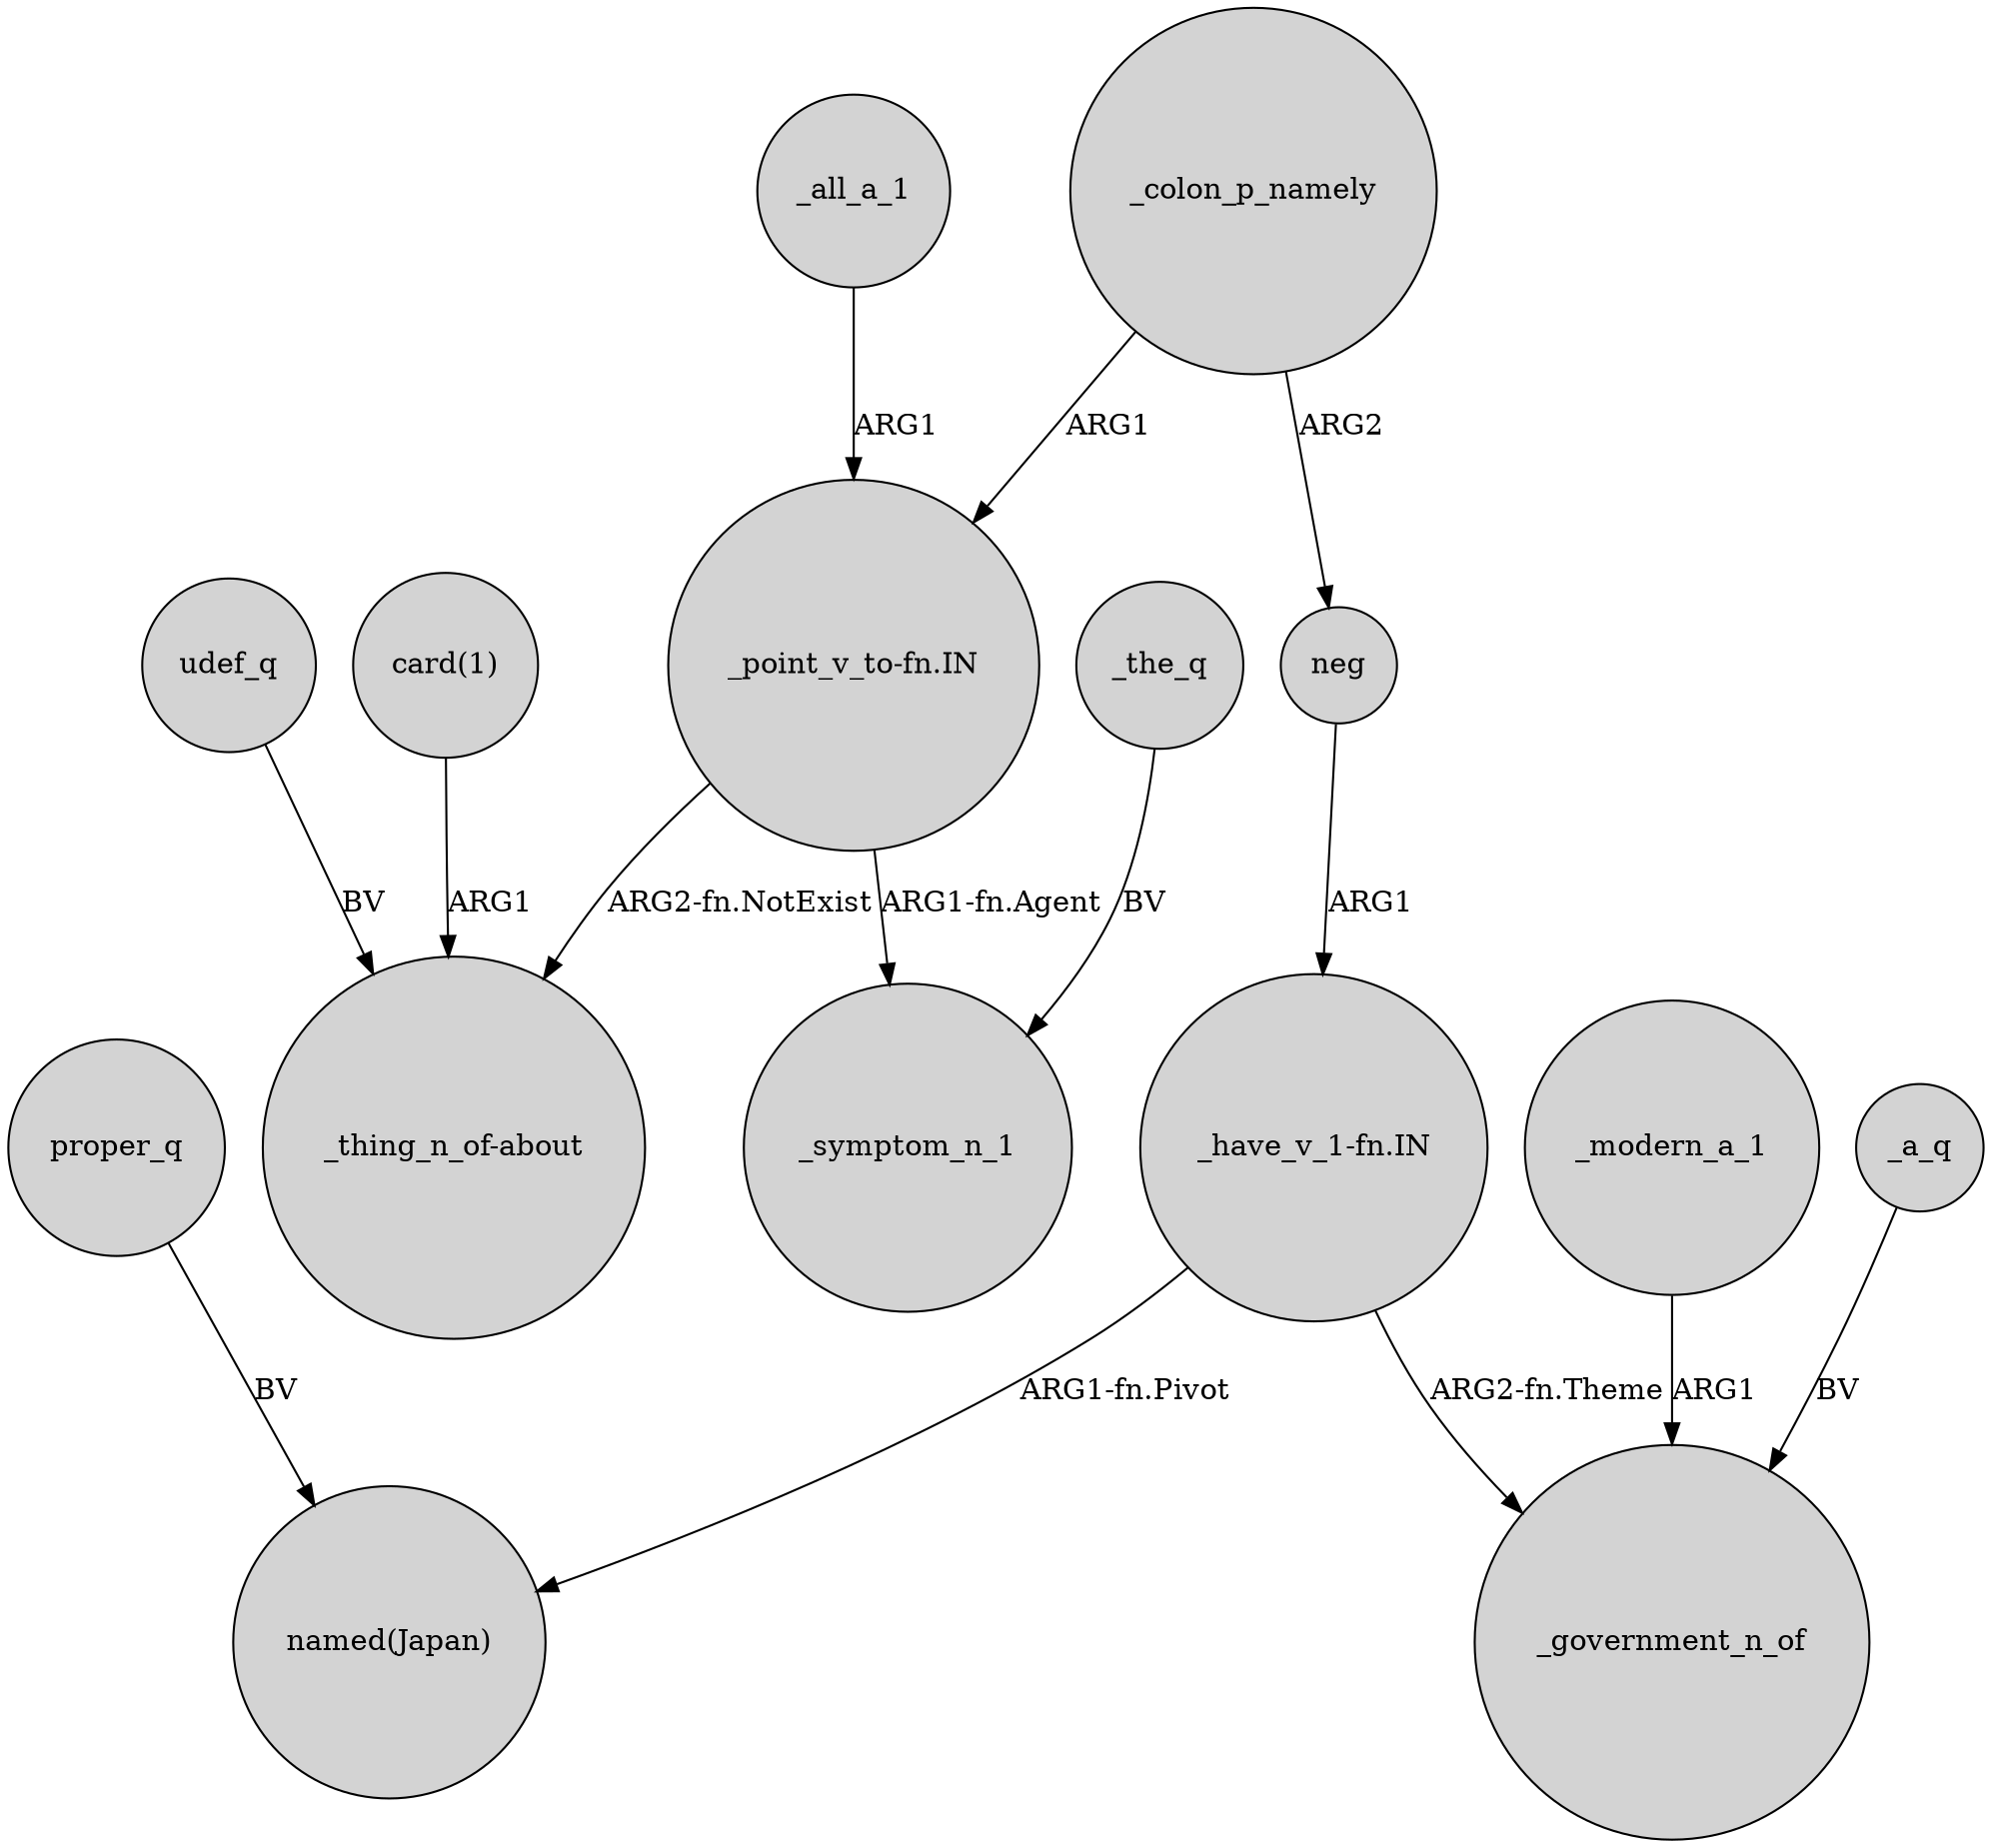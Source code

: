 digraph {
	node [shape=circle style=filled]
	_all_a_1 -> "_point_v_to-fn.IN" [label=ARG1]
	udef_q -> "_thing_n_of-about" [label=BV]
	"_have_v_1-fn.IN" -> "named(Japan)" [label="ARG1-fn.Pivot"]
	"card(1)" -> "_thing_n_of-about" [label=ARG1]
	_a_q -> _government_n_of [label=BV]
	_colon_p_namely -> neg [label=ARG2]
	proper_q -> "named(Japan)" [label=BV]
	neg -> "_have_v_1-fn.IN" [label=ARG1]
	_modern_a_1 -> _government_n_of [label=ARG1]
	_the_q -> _symptom_n_1 [label=BV]
	"_have_v_1-fn.IN" -> _government_n_of [label="ARG2-fn.Theme"]
	_colon_p_namely -> "_point_v_to-fn.IN" [label=ARG1]
	"_point_v_to-fn.IN" -> "_thing_n_of-about" [label="ARG2-fn.NotExist"]
	"_point_v_to-fn.IN" -> _symptom_n_1 [label="ARG1-fn.Agent"]
}
